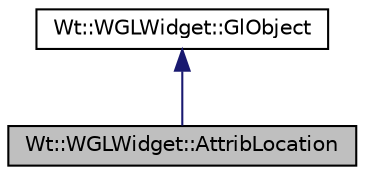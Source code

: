 digraph "Wt::WGLWidget::AttribLocation"
{
 // LATEX_PDF_SIZE
  edge [fontname="Helvetica",fontsize="10",labelfontname="Helvetica",labelfontsize="10"];
  node [fontname="Helvetica",fontsize="10",shape=record];
  Node1 [label="Wt::WGLWidget::AttribLocation",height=0.2,width=0.4,color="black", fillcolor="grey75", style="filled", fontcolor="black",tooltip="Reference to a shader attribute location."];
  Node2 -> Node1 [dir="back",color="midnightblue",fontsize="10",style="solid"];
  Node2 [label="Wt::WGLWidget::GlObject",height=0.2,width=0.4,color="black", fillcolor="white", style="filled",URL="$classWt_1_1WGLWidget_1_1GlObject.html",tooltip="Abstract base class for all GL objects."];
}
